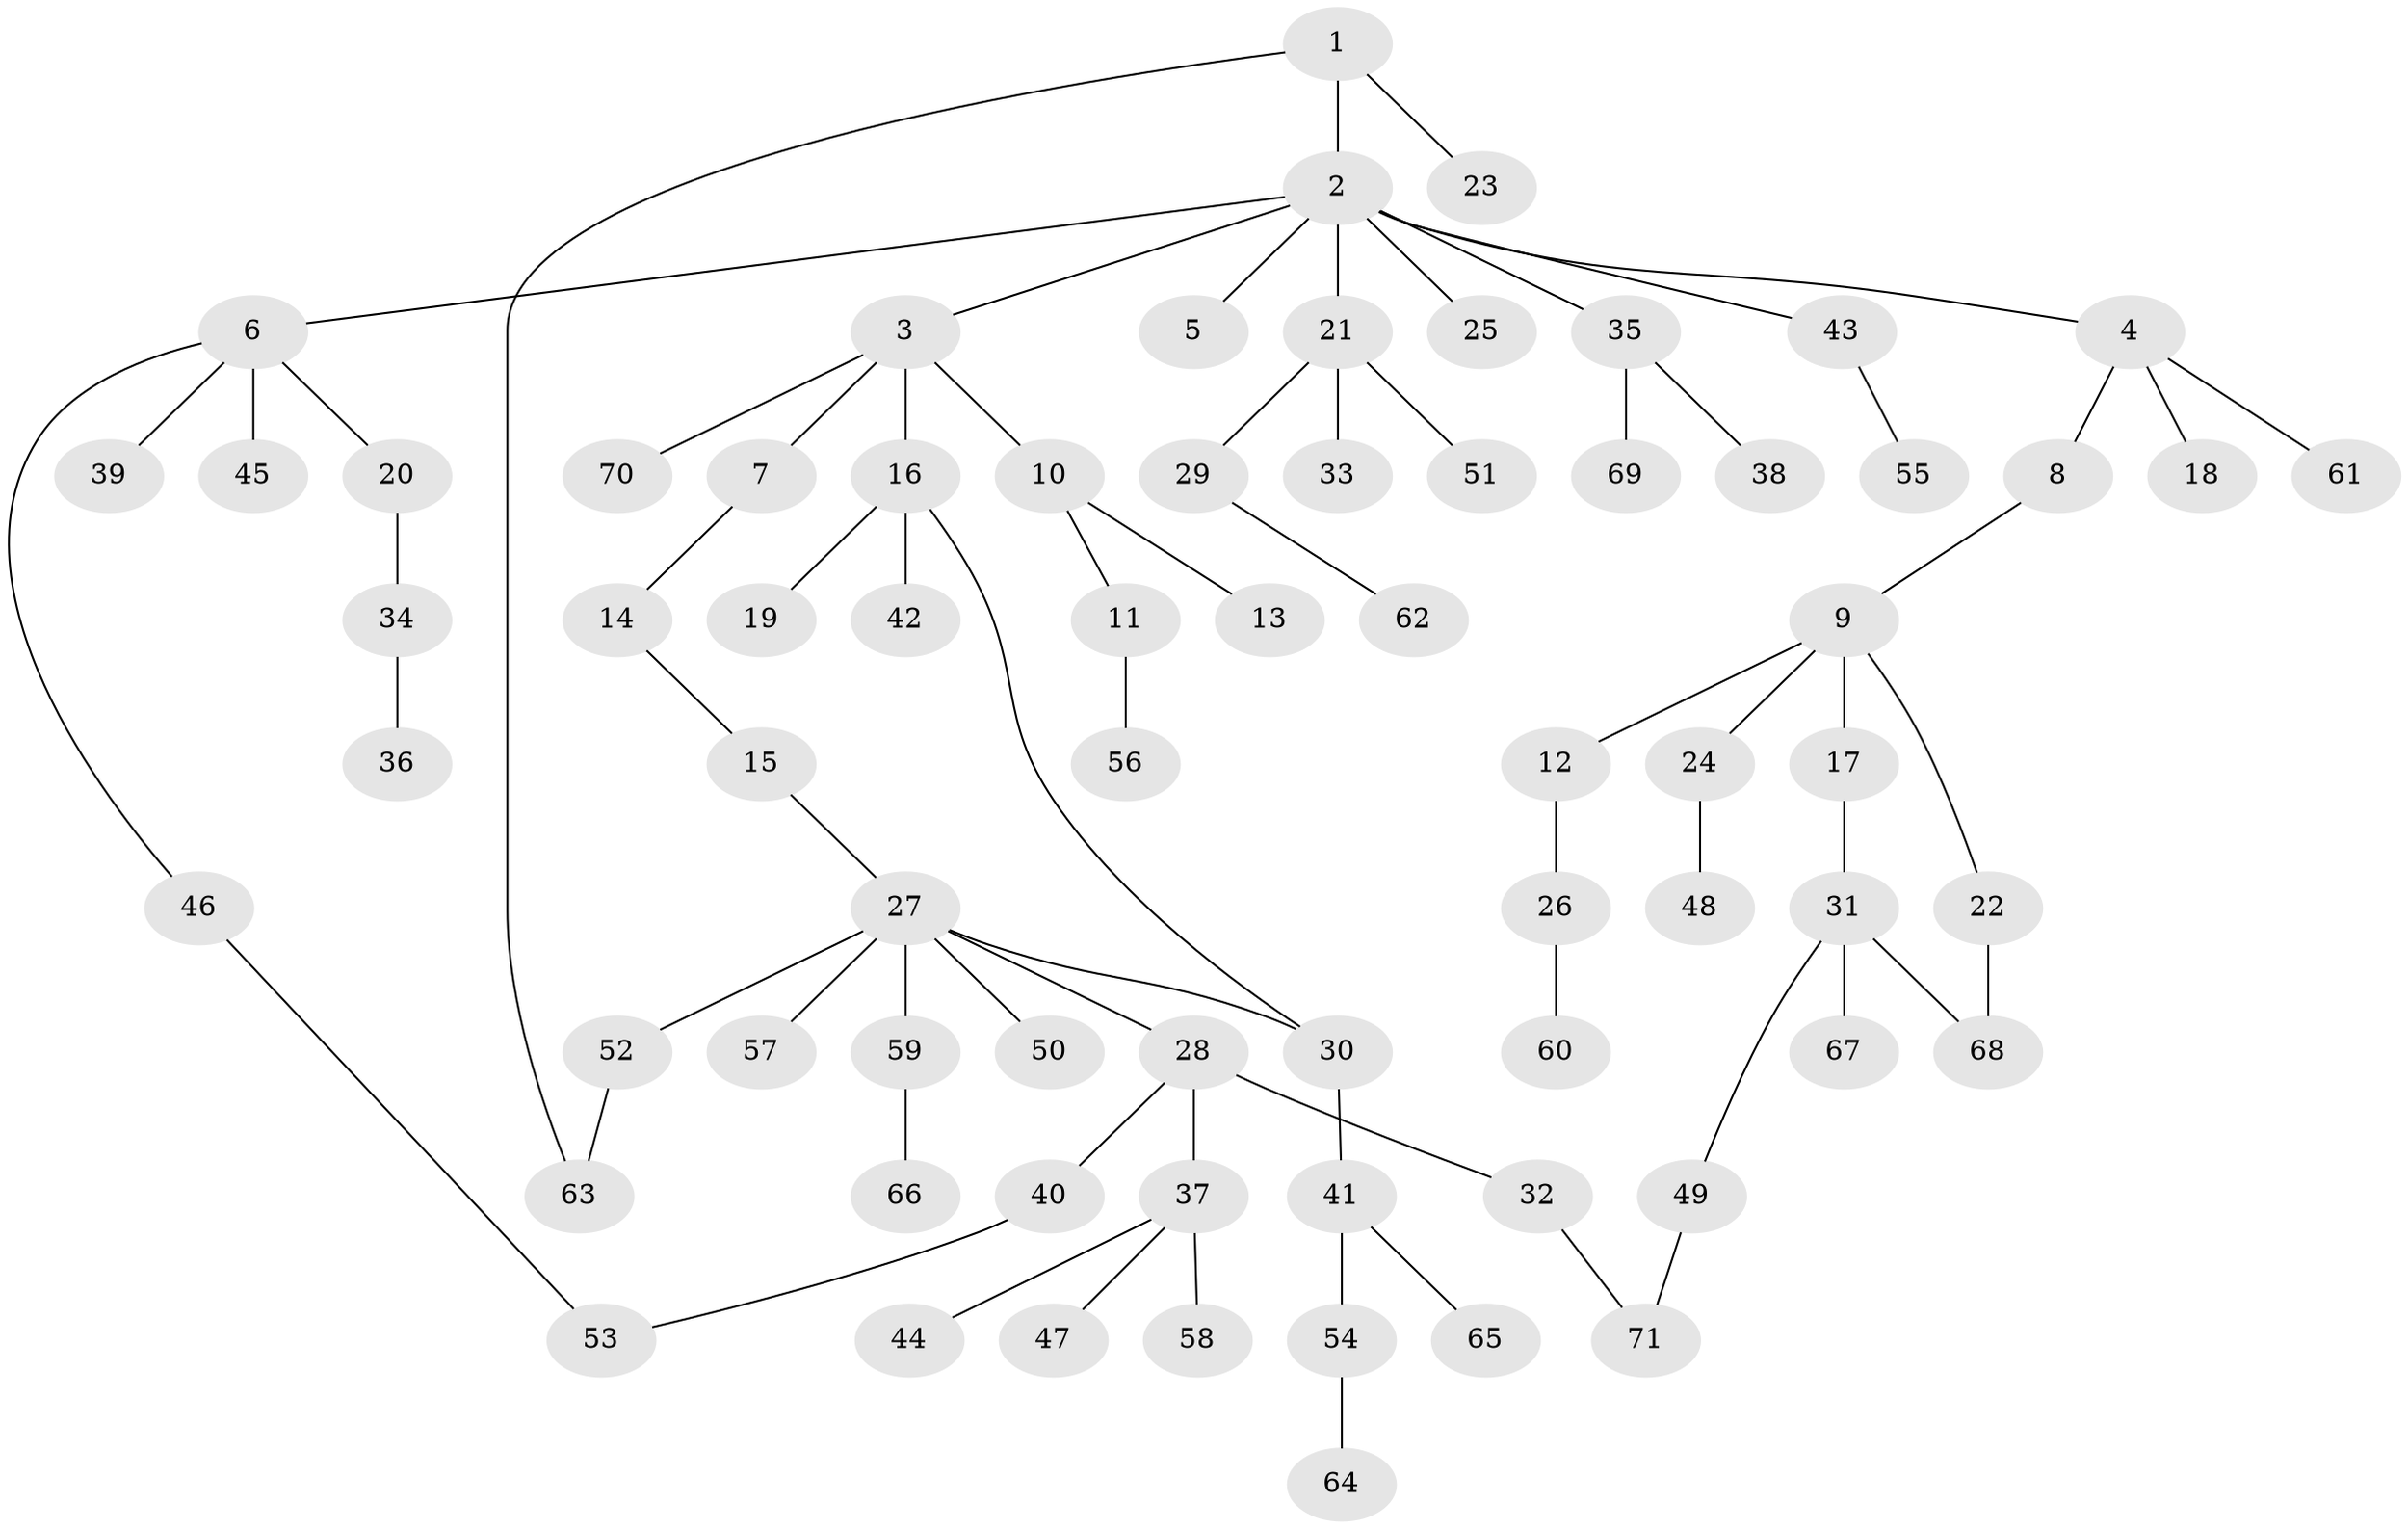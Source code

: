 // coarse degree distribution, {10: 0.023809523809523808, 4: 0.047619047619047616, 2: 0.30952380952380953, 1: 0.40476190476190477, 3: 0.16666666666666666, 5: 0.047619047619047616}
// Generated by graph-tools (version 1.1) at 2025/16/03/04/25 18:16:58]
// undirected, 71 vertices, 75 edges
graph export_dot {
graph [start="1"]
  node [color=gray90,style=filled];
  1;
  2;
  3;
  4;
  5;
  6;
  7;
  8;
  9;
  10;
  11;
  12;
  13;
  14;
  15;
  16;
  17;
  18;
  19;
  20;
  21;
  22;
  23;
  24;
  25;
  26;
  27;
  28;
  29;
  30;
  31;
  32;
  33;
  34;
  35;
  36;
  37;
  38;
  39;
  40;
  41;
  42;
  43;
  44;
  45;
  46;
  47;
  48;
  49;
  50;
  51;
  52;
  53;
  54;
  55;
  56;
  57;
  58;
  59;
  60;
  61;
  62;
  63;
  64;
  65;
  66;
  67;
  68;
  69;
  70;
  71;
  1 -- 2;
  1 -- 23;
  1 -- 63;
  2 -- 3;
  2 -- 4;
  2 -- 5;
  2 -- 6;
  2 -- 21;
  2 -- 25;
  2 -- 35;
  2 -- 43;
  3 -- 7;
  3 -- 10;
  3 -- 16;
  3 -- 70;
  4 -- 8;
  4 -- 18;
  4 -- 61;
  6 -- 20;
  6 -- 39;
  6 -- 45;
  6 -- 46;
  7 -- 14;
  8 -- 9;
  9 -- 12;
  9 -- 17;
  9 -- 22;
  9 -- 24;
  10 -- 11;
  10 -- 13;
  11 -- 56;
  12 -- 26;
  14 -- 15;
  15 -- 27;
  16 -- 19;
  16 -- 42;
  16 -- 30;
  17 -- 31;
  20 -- 34;
  21 -- 29;
  21 -- 33;
  21 -- 51;
  22 -- 68;
  24 -- 48;
  26 -- 60;
  27 -- 28;
  27 -- 30;
  27 -- 50;
  27 -- 52;
  27 -- 57;
  27 -- 59;
  28 -- 32;
  28 -- 37;
  28 -- 40;
  29 -- 62;
  30 -- 41;
  31 -- 49;
  31 -- 67;
  31 -- 68;
  32 -- 71;
  34 -- 36;
  35 -- 38;
  35 -- 69;
  37 -- 44;
  37 -- 47;
  37 -- 58;
  40 -- 53;
  41 -- 54;
  41 -- 65;
  43 -- 55;
  46 -- 53;
  49 -- 71;
  52 -- 63;
  54 -- 64;
  59 -- 66;
}
